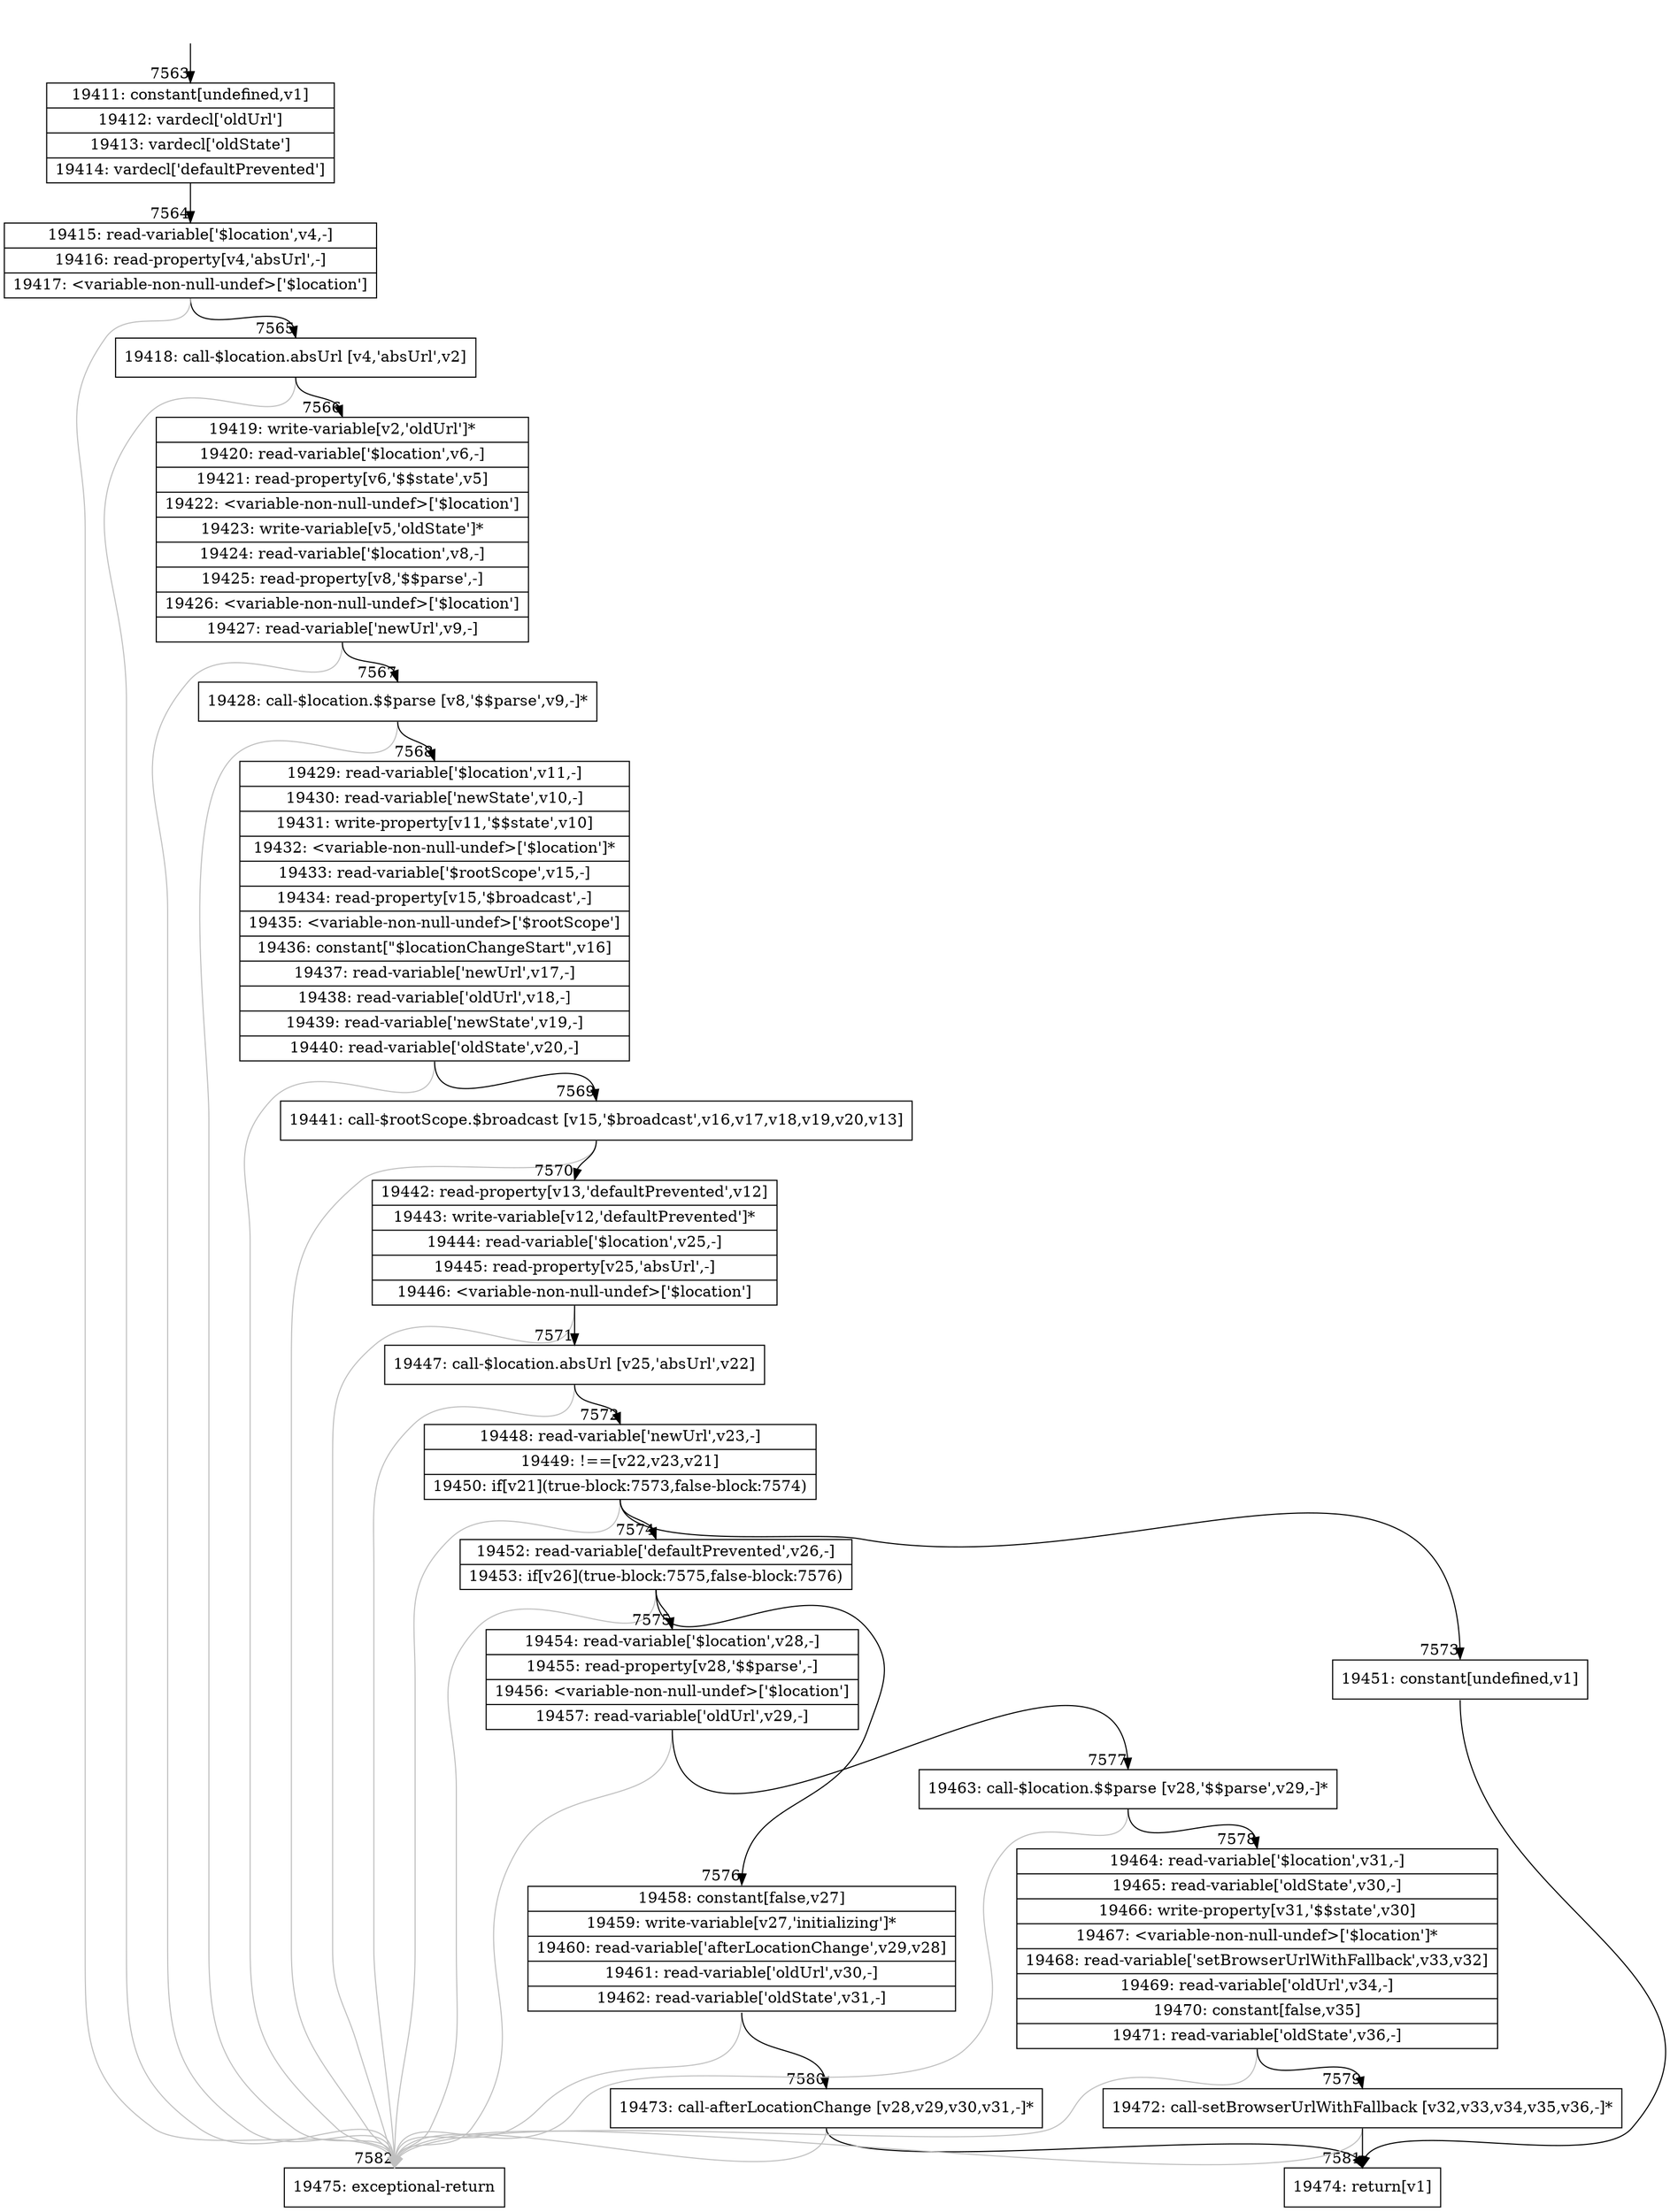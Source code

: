 digraph {
rankdir="TD"
BB_entry566[shape=none,label=""];
BB_entry566 -> BB7563 [tailport=s, headport=n, headlabel="    7563"]
BB7563 [shape=record label="{19411: constant[undefined,v1]|19412: vardecl['oldUrl']|19413: vardecl['oldState']|19414: vardecl['defaultPrevented']}" ] 
BB7563 -> BB7564 [tailport=s, headport=n, headlabel="      7564"]
BB7564 [shape=record label="{19415: read-variable['$location',v4,-]|19416: read-property[v4,'absUrl',-]|19417: \<variable-non-null-undef\>['$location']}" ] 
BB7564 -> BB7565 [tailport=s, headport=n, headlabel="      7565"]
BB7564 -> BB7582 [tailport=s, headport=n, color=gray, headlabel="      7582"]
BB7565 [shape=record label="{19418: call-$location.absUrl [v4,'absUrl',v2]}" ] 
BB7565 -> BB7566 [tailport=s, headport=n, headlabel="      7566"]
BB7565 -> BB7582 [tailport=s, headport=n, color=gray]
BB7566 [shape=record label="{19419: write-variable[v2,'oldUrl']*|19420: read-variable['$location',v6,-]|19421: read-property[v6,'$$state',v5]|19422: \<variable-non-null-undef\>['$location']|19423: write-variable[v5,'oldState']*|19424: read-variable['$location',v8,-]|19425: read-property[v8,'$$parse',-]|19426: \<variable-non-null-undef\>['$location']|19427: read-variable['newUrl',v9,-]}" ] 
BB7566 -> BB7567 [tailport=s, headport=n, headlabel="      7567"]
BB7566 -> BB7582 [tailport=s, headport=n, color=gray]
BB7567 [shape=record label="{19428: call-$location.$$parse [v8,'$$parse',v9,-]*}" ] 
BB7567 -> BB7568 [tailport=s, headport=n, headlabel="      7568"]
BB7567 -> BB7582 [tailport=s, headport=n, color=gray]
BB7568 [shape=record label="{19429: read-variable['$location',v11,-]|19430: read-variable['newState',v10,-]|19431: write-property[v11,'$$state',v10]|19432: \<variable-non-null-undef\>['$location']*|19433: read-variable['$rootScope',v15,-]|19434: read-property[v15,'$broadcast',-]|19435: \<variable-non-null-undef\>['$rootScope']|19436: constant[\"$locationChangeStart\",v16]|19437: read-variable['newUrl',v17,-]|19438: read-variable['oldUrl',v18,-]|19439: read-variable['newState',v19,-]|19440: read-variable['oldState',v20,-]}" ] 
BB7568 -> BB7569 [tailport=s, headport=n, headlabel="      7569"]
BB7568 -> BB7582 [tailport=s, headport=n, color=gray]
BB7569 [shape=record label="{19441: call-$rootScope.$broadcast [v15,'$broadcast',v16,v17,v18,v19,v20,v13]}" ] 
BB7569 -> BB7570 [tailport=s, headport=n, headlabel="      7570"]
BB7569 -> BB7582 [tailport=s, headport=n, color=gray]
BB7570 [shape=record label="{19442: read-property[v13,'defaultPrevented',v12]|19443: write-variable[v12,'defaultPrevented']*|19444: read-variable['$location',v25,-]|19445: read-property[v25,'absUrl',-]|19446: \<variable-non-null-undef\>['$location']}" ] 
BB7570 -> BB7571 [tailport=s, headport=n, headlabel="      7571"]
BB7570 -> BB7582 [tailport=s, headport=n, color=gray]
BB7571 [shape=record label="{19447: call-$location.absUrl [v25,'absUrl',v22]}" ] 
BB7571 -> BB7572 [tailport=s, headport=n, headlabel="      7572"]
BB7571 -> BB7582 [tailport=s, headport=n, color=gray]
BB7572 [shape=record label="{19448: read-variable['newUrl',v23,-]|19449: !==[v22,v23,v21]|19450: if[v21](true-block:7573,false-block:7574)}" ] 
BB7572 -> BB7573 [tailport=s, headport=n, headlabel="      7573"]
BB7572 -> BB7574 [tailport=s, headport=n, headlabel="      7574"]
BB7572 -> BB7582 [tailport=s, headport=n, color=gray]
BB7573 [shape=record label="{19451: constant[undefined,v1]}" ] 
BB7573 -> BB7581 [tailport=s, headport=n, headlabel="      7581"]
BB7574 [shape=record label="{19452: read-variable['defaultPrevented',v26,-]|19453: if[v26](true-block:7575,false-block:7576)}" ] 
BB7574 -> BB7575 [tailport=s, headport=n, headlabel="      7575"]
BB7574 -> BB7576 [tailport=s, headport=n, headlabel="      7576"]
BB7574 -> BB7582 [tailport=s, headport=n, color=gray]
BB7575 [shape=record label="{19454: read-variable['$location',v28,-]|19455: read-property[v28,'$$parse',-]|19456: \<variable-non-null-undef\>['$location']|19457: read-variable['oldUrl',v29,-]}" ] 
BB7575 -> BB7577 [tailport=s, headport=n, headlabel="      7577"]
BB7575 -> BB7582 [tailport=s, headport=n, color=gray]
BB7576 [shape=record label="{19458: constant[false,v27]|19459: write-variable[v27,'initializing']*|19460: read-variable['afterLocationChange',v29,v28]|19461: read-variable['oldUrl',v30,-]|19462: read-variable['oldState',v31,-]}" ] 
BB7576 -> BB7580 [tailport=s, headport=n, headlabel="      7580"]
BB7576 -> BB7582 [tailport=s, headport=n, color=gray]
BB7577 [shape=record label="{19463: call-$location.$$parse [v28,'$$parse',v29,-]*}" ] 
BB7577 -> BB7578 [tailport=s, headport=n, headlabel="      7578"]
BB7577 -> BB7582 [tailport=s, headport=n, color=gray]
BB7578 [shape=record label="{19464: read-variable['$location',v31,-]|19465: read-variable['oldState',v30,-]|19466: write-property[v31,'$$state',v30]|19467: \<variable-non-null-undef\>['$location']*|19468: read-variable['setBrowserUrlWithFallback',v33,v32]|19469: read-variable['oldUrl',v34,-]|19470: constant[false,v35]|19471: read-variable['oldState',v36,-]}" ] 
BB7578 -> BB7579 [tailport=s, headport=n, headlabel="      7579"]
BB7578 -> BB7582 [tailport=s, headport=n, color=gray]
BB7579 [shape=record label="{19472: call-setBrowserUrlWithFallback [v32,v33,v34,v35,v36,-]*}" ] 
BB7579 -> BB7581 [tailport=s, headport=n]
BB7579 -> BB7582 [tailport=s, headport=n, color=gray]
BB7580 [shape=record label="{19473: call-afterLocationChange [v28,v29,v30,v31,-]*}" ] 
BB7580 -> BB7581 [tailport=s, headport=n]
BB7580 -> BB7582 [tailport=s, headport=n, color=gray]
BB7581 [shape=record label="{19474: return[v1]}" ] 
BB7582 [shape=record label="{19475: exceptional-return}" ] 
//#$~ 12127
}
